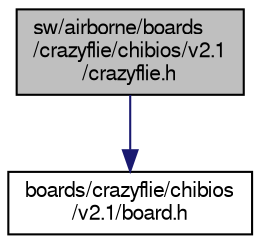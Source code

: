 digraph "sw/airborne/boards/crazyflie/chibios/v2.1/crazyflie.h"
{
  edge [fontname="FreeSans",fontsize="10",labelfontname="FreeSans",labelfontsize="10"];
  node [fontname="FreeSans",fontsize="10",shape=record];
  Node1 [label="sw/airborne/boards\l/crazyflie/chibios/v2.1\l/crazyflie.h",height=0.2,width=0.4,color="black", fillcolor="grey75", style="filled", fontcolor="black"];
  Node1 -> Node2 [color="midnightblue",fontsize="10",style="solid",fontname="FreeSans"];
  Node2 [label="boards/crazyflie/chibios\l/v2.1/board.h",height=0.2,width=0.4,color="black", fillcolor="white", style="filled",URL="$crazyflie_2chibios_2v2_81_2board_8h.html"];
}
